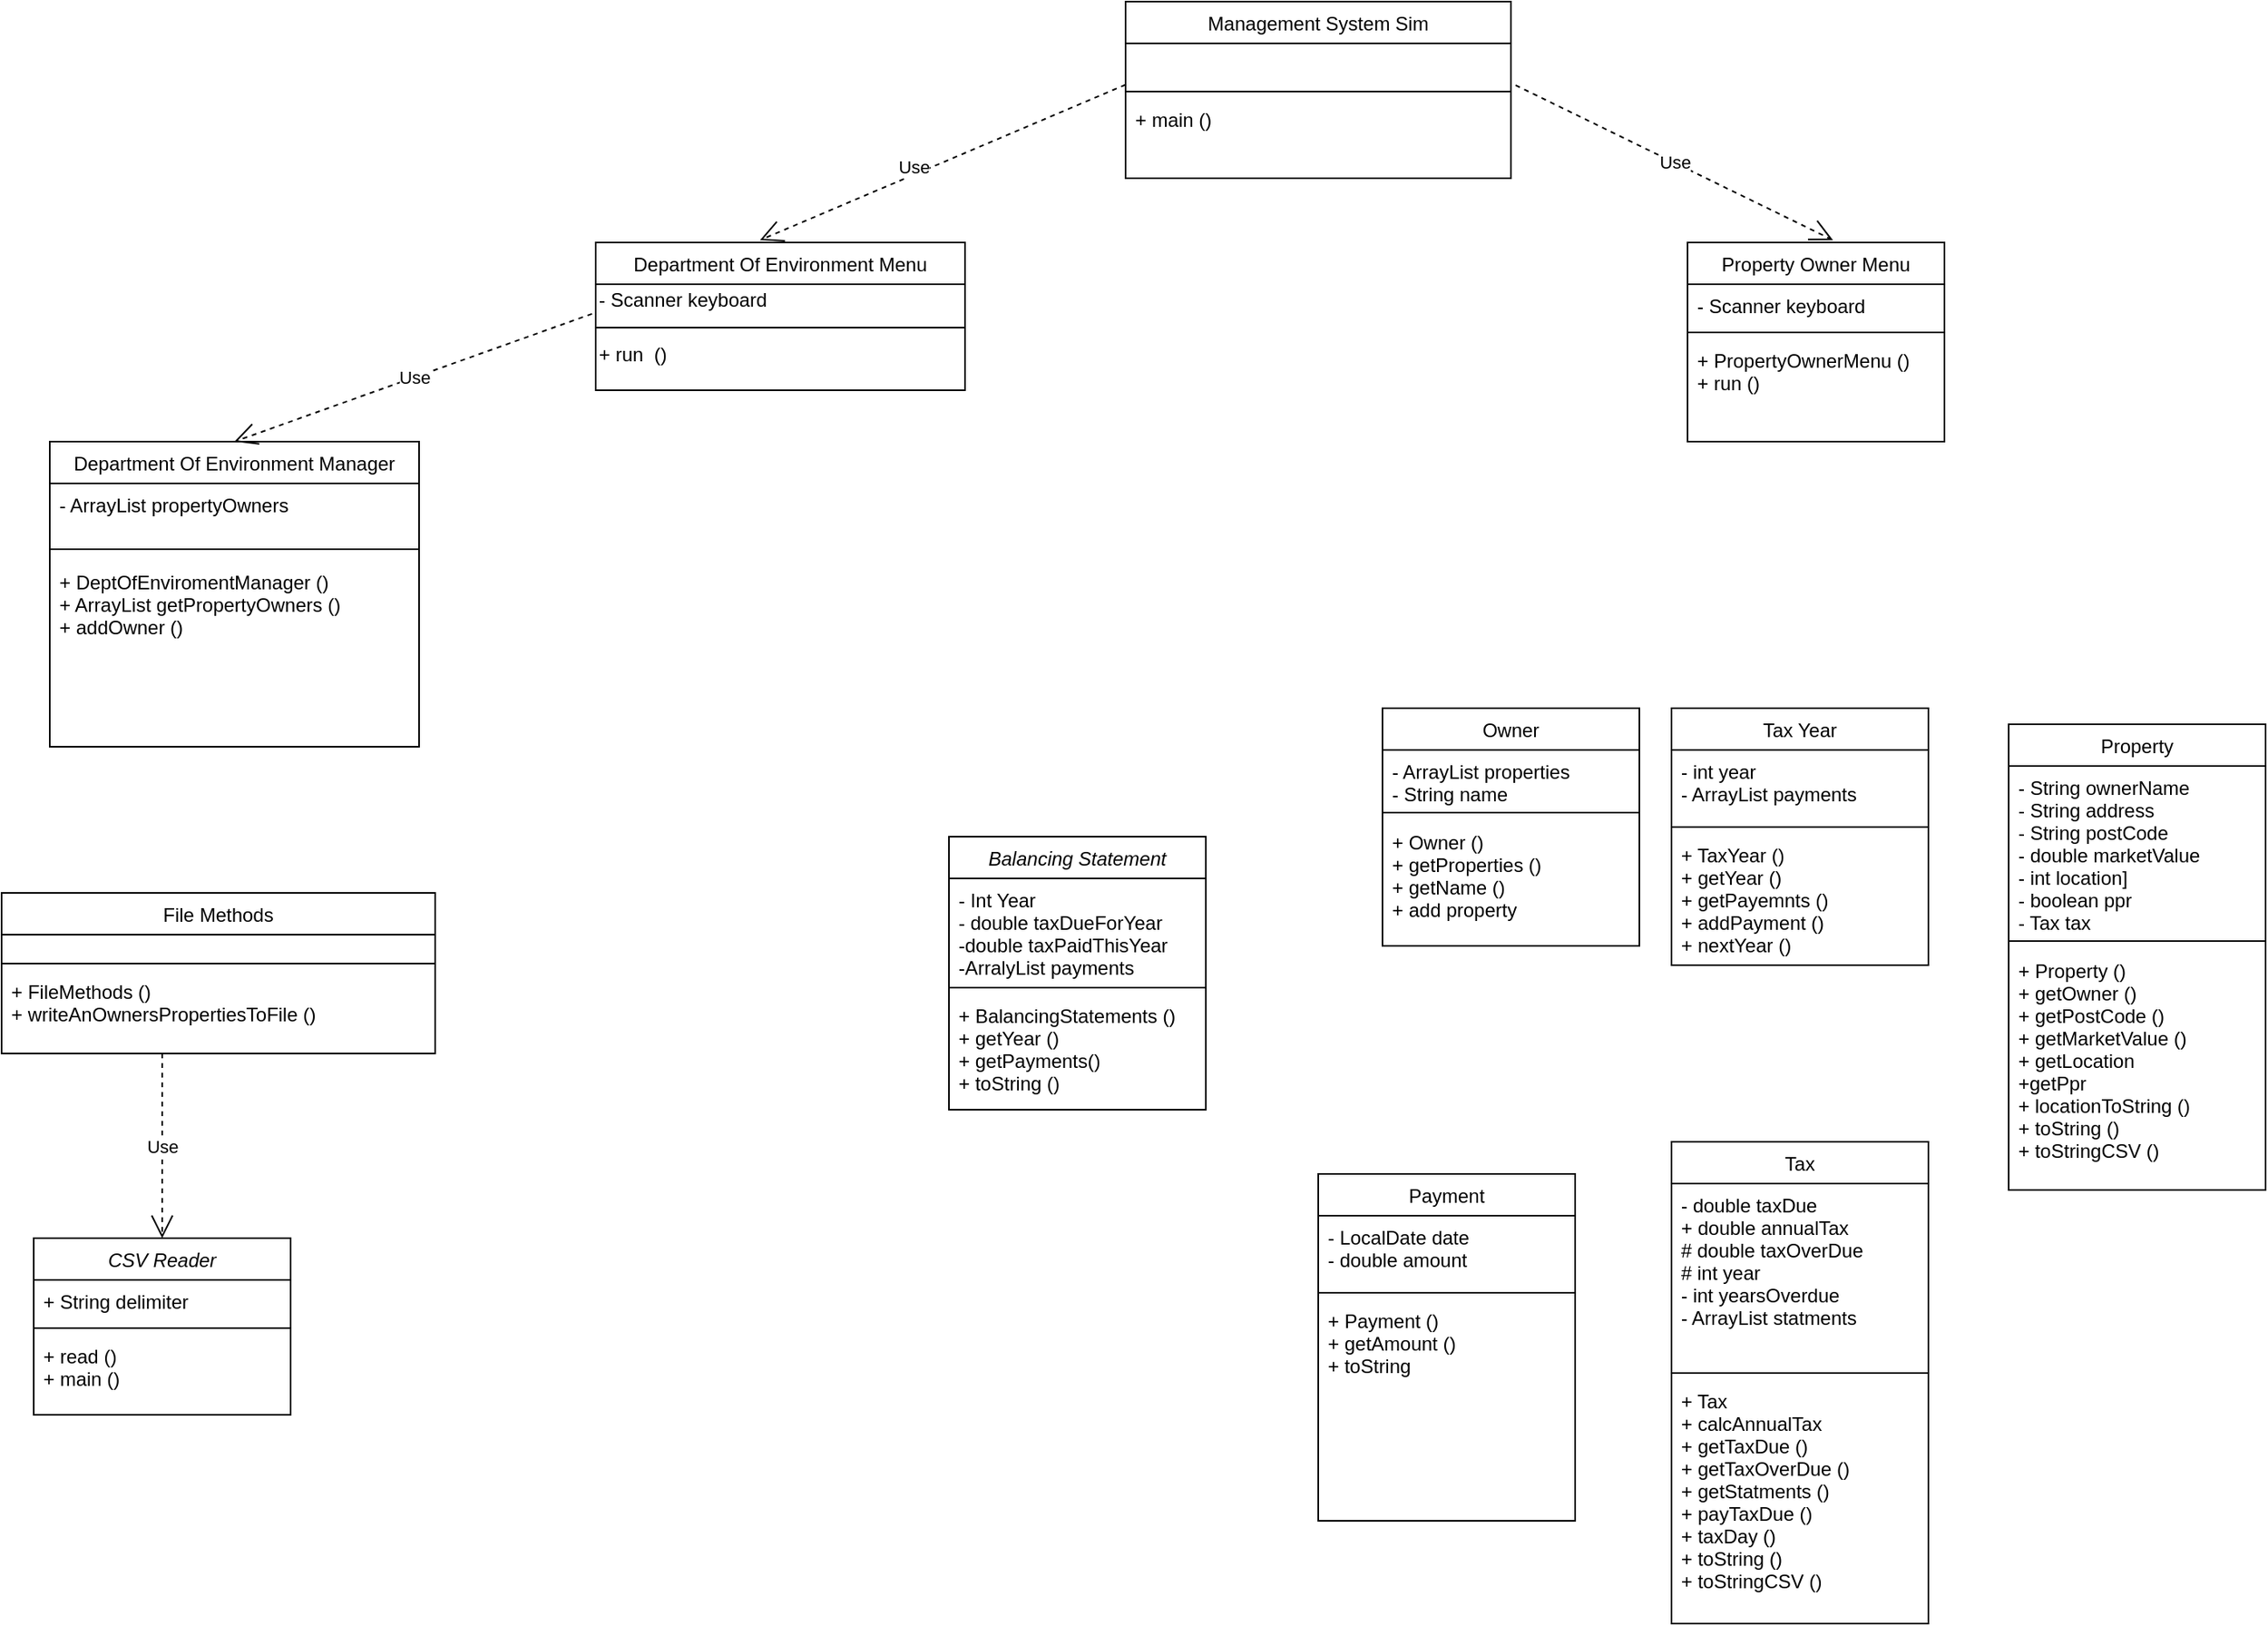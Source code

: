 <mxfile version="13.10.9" type="github">
  <diagram id="C5RBs43oDa-KdzZeNtuy" name="Page-1">
    <mxGraphModel dx="2500" dy="2065" grid="1" gridSize="10" guides="1" tooltips="1" connect="1" arrows="1" fold="1" page="1" pageScale="1" pageWidth="827" pageHeight="1169" math="0" shadow="0">
      <root>
        <mxCell id="WIyWlLk6GJQsqaUBKTNV-0" />
        <mxCell id="WIyWlLk6GJQsqaUBKTNV-1" parent="WIyWlLk6GJQsqaUBKTNV-0" />
        <mxCell id="zkfFHV4jXpPFQw0GAbJ--0" value="Balancing Statement" style="swimlane;fontStyle=2;align=center;verticalAlign=top;childLayout=stackLayout;horizontal=1;startSize=26;horizontalStack=0;resizeParent=1;resizeLast=0;collapsible=1;marginBottom=0;rounded=0;shadow=0;strokeWidth=1;" parent="WIyWlLk6GJQsqaUBKTNV-1" vertex="1">
          <mxGeometry x="200" y="50" width="160" height="170" as="geometry">
            <mxRectangle x="230" y="140" width="160" height="26" as="alternateBounds" />
          </mxGeometry>
        </mxCell>
        <mxCell id="zkfFHV4jXpPFQw0GAbJ--3" value="- Int Year&#xa;- double taxDueForYear&#xa;-double taxPaidThisYear&#xa;-ArralyList payments" style="text;align=left;verticalAlign=top;spacingLeft=4;spacingRight=4;overflow=hidden;rotatable=0;points=[[0,0.5],[1,0.5]];portConstraint=eastwest;rounded=0;shadow=0;html=0;" parent="zkfFHV4jXpPFQw0GAbJ--0" vertex="1">
          <mxGeometry y="26" width="160" height="64" as="geometry" />
        </mxCell>
        <mxCell id="zkfFHV4jXpPFQw0GAbJ--4" value="" style="line;html=1;strokeWidth=1;align=left;verticalAlign=middle;spacingTop=-1;spacingLeft=3;spacingRight=3;rotatable=0;labelPosition=right;points=[];portConstraint=eastwest;" parent="zkfFHV4jXpPFQw0GAbJ--0" vertex="1">
          <mxGeometry y="90" width="160" height="8" as="geometry" />
        </mxCell>
        <mxCell id="CVB_OSd5Eeginz5UbOOS-40" value="+ BalancingStatements ()&#xa;+ getYear ()&#xa;+ getPayments()&#xa;+ toString ()" style="text;align=left;verticalAlign=top;spacingLeft=4;spacingRight=4;overflow=hidden;rotatable=0;points=[[0,0.5],[1,0.5]];portConstraint=eastwest;rounded=0;shadow=0;html=0;" vertex="1" parent="zkfFHV4jXpPFQw0GAbJ--0">
          <mxGeometry y="98" width="160" height="64" as="geometry" />
        </mxCell>
        <mxCell id="zkfFHV4jXpPFQw0GAbJ--13" value="Department Of Environment Manager" style="swimlane;fontStyle=0;align=center;verticalAlign=top;childLayout=stackLayout;horizontal=1;startSize=26;horizontalStack=0;resizeParent=1;resizeLast=0;collapsible=1;marginBottom=0;rounded=0;shadow=0;strokeWidth=1;" parent="WIyWlLk6GJQsqaUBKTNV-1" vertex="1">
          <mxGeometry x="-360" y="-196" width="230" height="190" as="geometry">
            <mxRectangle x="340" y="380" width="170" height="26" as="alternateBounds" />
          </mxGeometry>
        </mxCell>
        <mxCell id="CVB_OSd5Eeginz5UbOOS-42" value="- ArrayList propertyOwners" style="text;align=left;verticalAlign=top;spacingLeft=4;spacingRight=4;overflow=hidden;rotatable=0;points=[[0,0.5],[1,0.5]];portConstraint=eastwest;rounded=0;shadow=0;html=0;" vertex="1" parent="zkfFHV4jXpPFQw0GAbJ--13">
          <mxGeometry y="26" width="230" height="34" as="geometry" />
        </mxCell>
        <mxCell id="CVB_OSd5Eeginz5UbOOS-12" value="" style="line;html=1;strokeWidth=1;align=left;verticalAlign=middle;spacingTop=-1;spacingLeft=3;spacingRight=3;rotatable=0;labelPosition=right;points=[];portConstraint=eastwest;" vertex="1" parent="zkfFHV4jXpPFQw0GAbJ--13">
          <mxGeometry y="60" width="230" height="14" as="geometry" />
        </mxCell>
        <mxCell id="CVB_OSd5Eeginz5UbOOS-43" value="+ DeptOfEnviromentManager ()&#xa;+ ArrayList getPropertyOwners ()&#xa;+ addOwner ()&#xa;" style="text;align=left;verticalAlign=top;spacingLeft=4;spacingRight=4;overflow=hidden;rotatable=0;points=[[0,0.5],[1,0.5]];portConstraint=eastwest;rounded=0;shadow=0;html=0;" vertex="1" parent="zkfFHV4jXpPFQw0GAbJ--13">
          <mxGeometry y="74" width="230" height="56" as="geometry" />
        </mxCell>
        <mxCell id="zkfFHV4jXpPFQw0GAbJ--17" value="File Methods" style="swimlane;fontStyle=0;align=center;verticalAlign=top;childLayout=stackLayout;horizontal=1;startSize=26;horizontalStack=0;resizeParent=1;resizeLast=0;collapsible=1;marginBottom=0;rounded=0;shadow=0;strokeWidth=1;" parent="WIyWlLk6GJQsqaUBKTNV-1" vertex="1">
          <mxGeometry x="-390" y="85" width="270" height="100" as="geometry">
            <mxRectangle x="550" y="140" width="160" height="26" as="alternateBounds" />
          </mxGeometry>
        </mxCell>
        <mxCell id="zkfFHV4jXpPFQw0GAbJ--22" value=" " style="text;align=left;verticalAlign=top;spacingLeft=4;spacingRight=4;overflow=hidden;rotatable=0;points=[[0,0.5],[1,0.5]];portConstraint=eastwest;rounded=0;shadow=0;html=0;" parent="zkfFHV4jXpPFQw0GAbJ--17" vertex="1">
          <mxGeometry y="26" width="270" height="14" as="geometry" />
        </mxCell>
        <mxCell id="zkfFHV4jXpPFQw0GAbJ--23" value="" style="line;html=1;strokeWidth=1;align=left;verticalAlign=middle;spacingTop=-1;spacingLeft=3;spacingRight=3;rotatable=0;labelPosition=right;points=[];portConstraint=eastwest;" parent="zkfFHV4jXpPFQw0GAbJ--17" vertex="1">
          <mxGeometry y="40" width="270" height="8" as="geometry" />
        </mxCell>
        <mxCell id="CVB_OSd5Eeginz5UbOOS-49" value="+ FileMethods ()&#xa;+ writeAnOwnersPropertiesToFile ()" style="text;align=left;verticalAlign=top;spacingLeft=4;spacingRight=4;overflow=hidden;rotatable=0;points=[[0,0.5],[1,0.5]];portConstraint=eastwest;rounded=0;shadow=0;html=0;" vertex="1" parent="zkfFHV4jXpPFQw0GAbJ--17">
          <mxGeometry y="48" width="270" height="42" as="geometry" />
        </mxCell>
        <mxCell id="CVB_OSd5Eeginz5UbOOS-4" value="CSV Reader" style="swimlane;fontStyle=2;align=center;verticalAlign=top;childLayout=stackLayout;horizontal=1;startSize=26;horizontalStack=0;resizeParent=1;resizeLast=0;collapsible=1;marginBottom=0;rounded=0;shadow=0;strokeWidth=1;" vertex="1" parent="WIyWlLk6GJQsqaUBKTNV-1">
          <mxGeometry x="-370" y="300" width="160" height="110" as="geometry">
            <mxRectangle x="120" y="360" width="160" height="26" as="alternateBounds" />
          </mxGeometry>
        </mxCell>
        <mxCell id="CVB_OSd5Eeginz5UbOOS-7" value="+ String delimiter" style="text;align=left;verticalAlign=top;spacingLeft=4;spacingRight=4;overflow=hidden;rotatable=0;points=[[0,0.5],[1,0.5]];portConstraint=eastwest;rounded=0;shadow=0;html=0;" vertex="1" parent="CVB_OSd5Eeginz5UbOOS-4">
          <mxGeometry y="26" width="160" height="26" as="geometry" />
        </mxCell>
        <mxCell id="CVB_OSd5Eeginz5UbOOS-8" value="" style="line;html=1;strokeWidth=1;align=left;verticalAlign=middle;spacingTop=-1;spacingLeft=3;spacingRight=3;rotatable=0;labelPosition=right;points=[];portConstraint=eastwest;" vertex="1" parent="CVB_OSd5Eeginz5UbOOS-4">
          <mxGeometry y="52" width="160" height="8" as="geometry" />
        </mxCell>
        <mxCell id="CVB_OSd5Eeginz5UbOOS-41" value="+ read ()&#xa;+ main ()" style="text;align=left;verticalAlign=top;spacingLeft=4;spacingRight=4;overflow=hidden;rotatable=0;points=[[0,0.5],[1,0.5]];portConstraint=eastwest;rounded=0;shadow=0;html=0;" vertex="1" parent="CVB_OSd5Eeginz5UbOOS-4">
          <mxGeometry y="60" width="160" height="50" as="geometry" />
        </mxCell>
        <mxCell id="CVB_OSd5Eeginz5UbOOS-13" value="Department Of Environment Menu" style="swimlane;fontStyle=0;align=center;verticalAlign=top;childLayout=stackLayout;horizontal=1;startSize=26;horizontalStack=0;resizeParent=1;resizeLast=0;collapsible=1;marginBottom=0;rounded=0;shadow=0;strokeWidth=1;" vertex="1" parent="WIyWlLk6GJQsqaUBKTNV-1">
          <mxGeometry x="-20" y="-320" width="230" height="92" as="geometry">
            <mxRectangle x="340" y="380" width="170" height="26" as="alternateBounds" />
          </mxGeometry>
        </mxCell>
        <mxCell id="CVB_OSd5Eeginz5UbOOS-38" value="- Scanner keyboard" style="text;html=1;align=left;verticalAlign=middle;resizable=0;points=[];autosize=1;" vertex="1" parent="CVB_OSd5Eeginz5UbOOS-13">
          <mxGeometry y="26" width="230" height="20" as="geometry" />
        </mxCell>
        <mxCell id="CVB_OSd5Eeginz5UbOOS-14" value="" style="line;html=1;strokeWidth=1;align=left;verticalAlign=middle;spacingTop=-1;spacingLeft=3;spacingRight=3;rotatable=0;labelPosition=right;points=[];portConstraint=eastwest;" vertex="1" parent="CVB_OSd5Eeginz5UbOOS-13">
          <mxGeometry y="46" width="230" height="14" as="geometry" />
        </mxCell>
        <mxCell id="CVB_OSd5Eeginz5UbOOS-44" value="+ run&amp;nbsp; ()" style="text;html=1;align=left;verticalAlign=middle;resizable=0;points=[];autosize=1;" vertex="1" parent="CVB_OSd5Eeginz5UbOOS-13">
          <mxGeometry y="60" width="230" height="20" as="geometry" />
        </mxCell>
        <mxCell id="CVB_OSd5Eeginz5UbOOS-15" value=" " style="text;align=left;verticalAlign=top;spacingLeft=4;spacingRight=4;overflow=hidden;rotatable=0;points=[[0,0.5],[1,0.5]];portConstraint=eastwest;rounded=0;shadow=0;html=0;" vertex="1" parent="WIyWlLk6GJQsqaUBKTNV-1">
          <mxGeometry x="40" y="496" width="160" height="26" as="geometry" />
        </mxCell>
        <mxCell id="CVB_OSd5Eeginz5UbOOS-16" value="Management System Sim" style="swimlane;fontStyle=0;align=center;verticalAlign=top;childLayout=stackLayout;horizontal=1;startSize=26;horizontalStack=0;resizeParent=1;resizeLast=0;collapsible=1;marginBottom=0;rounded=0;shadow=0;strokeWidth=1;" vertex="1" parent="WIyWlLk6GJQsqaUBKTNV-1">
          <mxGeometry x="310" y="-470" width="240" height="110" as="geometry">
            <mxRectangle x="550" y="140" width="160" height="26" as="alternateBounds" />
          </mxGeometry>
        </mxCell>
        <mxCell id="CVB_OSd5Eeginz5UbOOS-17" value=" " style="text;align=left;verticalAlign=top;spacingLeft=4;spacingRight=4;overflow=hidden;rotatable=0;points=[[0,0.5],[1,0.5]];portConstraint=eastwest;rounded=0;shadow=0;html=0;" vertex="1" parent="CVB_OSd5Eeginz5UbOOS-16">
          <mxGeometry y="26" width="240" height="26" as="geometry" />
        </mxCell>
        <mxCell id="CVB_OSd5Eeginz5UbOOS-18" value="" style="line;html=1;strokeWidth=1;align=left;verticalAlign=middle;spacingTop=-1;spacingLeft=3;spacingRight=3;rotatable=0;labelPosition=right;points=[];portConstraint=eastwest;" vertex="1" parent="CVB_OSd5Eeginz5UbOOS-16">
          <mxGeometry y="52" width="240" height="8" as="geometry" />
        </mxCell>
        <mxCell id="CVB_OSd5Eeginz5UbOOS-47" value="+ main ()" style="text;align=left;verticalAlign=top;spacingLeft=4;spacingRight=4;overflow=hidden;rotatable=0;points=[[0,0.5],[1,0.5]];portConstraint=eastwest;rounded=0;shadow=0;html=0;" vertex="1" parent="CVB_OSd5Eeginz5UbOOS-16">
          <mxGeometry y="60" width="240" height="40" as="geometry" />
        </mxCell>
        <mxCell id="CVB_OSd5Eeginz5UbOOS-19" value="Owner" style="swimlane;fontStyle=0;align=center;verticalAlign=top;childLayout=stackLayout;horizontal=1;startSize=26;horizontalStack=0;resizeParent=1;resizeLast=0;collapsible=1;marginBottom=0;rounded=0;shadow=0;strokeWidth=1;" vertex="1" parent="WIyWlLk6GJQsqaUBKTNV-1">
          <mxGeometry x="470" y="-30" width="160" height="148" as="geometry">
            <mxRectangle x="550" y="140" width="160" height="26" as="alternateBounds" />
          </mxGeometry>
        </mxCell>
        <mxCell id="CVB_OSd5Eeginz5UbOOS-20" value="- ArrayList properties&#xa;- String name" style="text;align=left;verticalAlign=top;spacingLeft=4;spacingRight=4;overflow=hidden;rotatable=0;points=[[0,0.5],[1,0.5]];portConstraint=eastwest;rounded=0;shadow=0;html=0;" vertex="1" parent="CVB_OSd5Eeginz5UbOOS-19">
          <mxGeometry y="26" width="160" height="34" as="geometry" />
        </mxCell>
        <mxCell id="CVB_OSd5Eeginz5UbOOS-21" value="" style="line;html=1;strokeWidth=1;align=left;verticalAlign=middle;spacingTop=-1;spacingLeft=3;spacingRight=3;rotatable=0;labelPosition=right;points=[];portConstraint=eastwest;" vertex="1" parent="CVB_OSd5Eeginz5UbOOS-19">
          <mxGeometry y="60" width="160" height="10" as="geometry" />
        </mxCell>
        <mxCell id="CVB_OSd5Eeginz5UbOOS-48" value="+ Owner ()&#xa;+ getProperties ()&#xa;+ getName ()&#xa;+ add property" style="text;align=left;verticalAlign=top;spacingLeft=4;spacingRight=4;overflow=hidden;rotatable=0;points=[[0,0.5],[1,0.5]];portConstraint=eastwest;rounded=0;shadow=0;html=0;" vertex="1" parent="CVB_OSd5Eeginz5UbOOS-19">
          <mxGeometry y="70" width="160" height="64" as="geometry" />
        </mxCell>
        <mxCell id="CVB_OSd5Eeginz5UbOOS-22" value="Payment" style="swimlane;fontStyle=0;align=center;verticalAlign=top;childLayout=stackLayout;horizontal=1;startSize=26;horizontalStack=0;resizeParent=1;resizeLast=0;collapsible=1;marginBottom=0;rounded=0;shadow=0;strokeWidth=1;" vertex="1" parent="WIyWlLk6GJQsqaUBKTNV-1">
          <mxGeometry x="430" y="260" width="160" height="216" as="geometry">
            <mxRectangle x="550" y="140" width="160" height="26" as="alternateBounds" />
          </mxGeometry>
        </mxCell>
        <mxCell id="CVB_OSd5Eeginz5UbOOS-23" value="- LocalDate date&#xa;- double amount" style="text;align=left;verticalAlign=top;spacingLeft=4;spacingRight=4;overflow=hidden;rotatable=0;points=[[0,0.5],[1,0.5]];portConstraint=eastwest;rounded=0;shadow=0;html=0;" vertex="1" parent="CVB_OSd5Eeginz5UbOOS-22">
          <mxGeometry y="26" width="160" height="44" as="geometry" />
        </mxCell>
        <mxCell id="CVB_OSd5Eeginz5UbOOS-24" value="" style="line;html=1;strokeWidth=1;align=left;verticalAlign=middle;spacingTop=-1;spacingLeft=3;spacingRight=3;rotatable=0;labelPosition=right;points=[];portConstraint=eastwest;" vertex="1" parent="CVB_OSd5Eeginz5UbOOS-22">
          <mxGeometry y="70" width="160" height="8" as="geometry" />
        </mxCell>
        <mxCell id="CVB_OSd5Eeginz5UbOOS-50" value="+ Payment ()&#xa;+ getAmount ()&#xa;+ toString" style="text;align=left;verticalAlign=top;spacingLeft=4;spacingRight=4;overflow=hidden;rotatable=0;points=[[0,0.5],[1,0.5]];portConstraint=eastwest;rounded=0;shadow=0;html=0;" vertex="1" parent="CVB_OSd5Eeginz5UbOOS-22">
          <mxGeometry y="78" width="160" height="64" as="geometry" />
        </mxCell>
        <mxCell id="CVB_OSd5Eeginz5UbOOS-25" value="Property" style="swimlane;fontStyle=0;align=center;verticalAlign=top;childLayout=stackLayout;horizontal=1;startSize=26;horizontalStack=0;resizeParent=1;resizeLast=0;collapsible=1;marginBottom=0;rounded=0;shadow=0;strokeWidth=1;" vertex="1" parent="WIyWlLk6GJQsqaUBKTNV-1">
          <mxGeometry x="860" y="-20" width="160" height="290" as="geometry">
            <mxRectangle x="550" y="140" width="160" height="26" as="alternateBounds" />
          </mxGeometry>
        </mxCell>
        <mxCell id="CVB_OSd5Eeginz5UbOOS-26" value="- String ownerName&#xa;- String address&#xa;- String postCode&#xa;- double marketValue&#xa;- int location]&#xa;- boolean ppr&#xa;- Tax tax" style="text;align=left;verticalAlign=top;spacingLeft=4;spacingRight=4;overflow=hidden;rotatable=0;points=[[0,0.5],[1,0.5]];portConstraint=eastwest;rounded=0;shadow=0;html=0;" vertex="1" parent="CVB_OSd5Eeginz5UbOOS-25">
          <mxGeometry y="26" width="160" height="104" as="geometry" />
        </mxCell>
        <mxCell id="CVB_OSd5Eeginz5UbOOS-27" value="" style="line;html=1;strokeWidth=1;align=left;verticalAlign=middle;spacingTop=-1;spacingLeft=3;spacingRight=3;rotatable=0;labelPosition=right;points=[];portConstraint=eastwest;" vertex="1" parent="CVB_OSd5Eeginz5UbOOS-25">
          <mxGeometry y="130" width="160" height="10" as="geometry" />
        </mxCell>
        <mxCell id="CVB_OSd5Eeginz5UbOOS-51" value="+ Property ()&#xa;+ getOwner ()&#xa;+ getPostCode ()&#xa;+ getMarketValue ()&#xa;+ getLocation&#xa;+getPpr&#xa;+ locationToString ()&#xa;+ toString ()&#xa;+ toStringCSV ()" style="text;align=left;verticalAlign=top;spacingLeft=4;spacingRight=4;overflow=hidden;rotatable=0;points=[[0,0.5],[1,0.5]];portConstraint=eastwest;rounded=0;shadow=0;html=0;" vertex="1" parent="CVB_OSd5Eeginz5UbOOS-25">
          <mxGeometry y="140" width="160" height="140" as="geometry" />
        </mxCell>
        <mxCell id="CVB_OSd5Eeginz5UbOOS-28" value="Property Owner Menu" style="swimlane;fontStyle=0;align=center;verticalAlign=top;childLayout=stackLayout;horizontal=1;startSize=26;horizontalStack=0;resizeParent=1;resizeLast=0;collapsible=1;marginBottom=0;rounded=0;shadow=0;strokeWidth=1;" vertex="1" parent="WIyWlLk6GJQsqaUBKTNV-1">
          <mxGeometry x="660" y="-320" width="160" height="124" as="geometry">
            <mxRectangle x="550" y="140" width="160" height="26" as="alternateBounds" />
          </mxGeometry>
        </mxCell>
        <mxCell id="CVB_OSd5Eeginz5UbOOS-29" value="- Scanner keyboard" style="text;align=left;verticalAlign=top;spacingLeft=4;spacingRight=4;overflow=hidden;rotatable=0;points=[[0,0.5],[1,0.5]];portConstraint=eastwest;rounded=0;shadow=0;html=0;" vertex="1" parent="CVB_OSd5Eeginz5UbOOS-28">
          <mxGeometry y="26" width="160" height="26" as="geometry" />
        </mxCell>
        <mxCell id="CVB_OSd5Eeginz5UbOOS-30" value="" style="line;html=1;strokeWidth=1;align=left;verticalAlign=middle;spacingTop=-1;spacingLeft=3;spacingRight=3;rotatable=0;labelPosition=right;points=[];portConstraint=eastwest;" vertex="1" parent="CVB_OSd5Eeginz5UbOOS-28">
          <mxGeometry y="52" width="160" height="8" as="geometry" />
        </mxCell>
        <mxCell id="CVB_OSd5Eeginz5UbOOS-52" value="+ PropertyOwnerMenu ()&#xa;+ run ()" style="text;align=left;verticalAlign=top;spacingLeft=4;spacingRight=4;overflow=hidden;rotatable=0;points=[[0,0.5],[1,0.5]];portConstraint=eastwest;rounded=0;shadow=0;html=0;" vertex="1" parent="CVB_OSd5Eeginz5UbOOS-28">
          <mxGeometry y="60" width="160" height="64" as="geometry" />
        </mxCell>
        <mxCell id="CVB_OSd5Eeginz5UbOOS-31" value="Tax Year" style="swimlane;fontStyle=0;align=center;verticalAlign=top;childLayout=stackLayout;horizontal=1;startSize=26;horizontalStack=0;resizeParent=1;resizeLast=0;collapsible=1;marginBottom=0;rounded=0;shadow=0;strokeWidth=1;" vertex="1" parent="WIyWlLk6GJQsqaUBKTNV-1">
          <mxGeometry x="650" y="-30" width="160" height="160" as="geometry">
            <mxRectangle x="550" y="140" width="160" height="26" as="alternateBounds" />
          </mxGeometry>
        </mxCell>
        <mxCell id="CVB_OSd5Eeginz5UbOOS-32" value="- int year&#xa;- ArrayList payments" style="text;align=left;verticalAlign=top;spacingLeft=4;spacingRight=4;overflow=hidden;rotatable=0;points=[[0,0.5],[1,0.5]];portConstraint=eastwest;rounded=0;shadow=0;html=0;" vertex="1" parent="CVB_OSd5Eeginz5UbOOS-31">
          <mxGeometry y="26" width="160" height="44" as="geometry" />
        </mxCell>
        <mxCell id="CVB_OSd5Eeginz5UbOOS-33" value="" style="line;html=1;strokeWidth=1;align=left;verticalAlign=middle;spacingTop=-1;spacingLeft=3;spacingRight=3;rotatable=0;labelPosition=right;points=[];portConstraint=eastwest;" vertex="1" parent="CVB_OSd5Eeginz5UbOOS-31">
          <mxGeometry y="70" width="160" height="8" as="geometry" />
        </mxCell>
        <mxCell id="CVB_OSd5Eeginz5UbOOS-54" value="+ TaxYear ()&#xa;+ getYear ()&#xa;+ getPayemnts ()&#xa;+ addPayment ()&#xa;+ nextYear ()" style="text;align=left;verticalAlign=top;spacingLeft=4;spacingRight=4;overflow=hidden;rotatable=0;points=[[0,0.5],[1,0.5]];portConstraint=eastwest;rounded=0;shadow=0;html=0;" vertex="1" parent="CVB_OSd5Eeginz5UbOOS-31">
          <mxGeometry y="78" width="160" height="82" as="geometry" />
        </mxCell>
        <mxCell id="CVB_OSd5Eeginz5UbOOS-34" value="Tax" style="swimlane;fontStyle=0;align=center;verticalAlign=top;childLayout=stackLayout;horizontal=1;startSize=26;horizontalStack=0;resizeParent=1;resizeLast=0;collapsible=1;marginBottom=0;rounded=0;shadow=0;strokeWidth=1;" vertex="1" parent="WIyWlLk6GJQsqaUBKTNV-1">
          <mxGeometry x="650" y="240" width="160" height="300" as="geometry">
            <mxRectangle x="550" y="140" width="160" height="26" as="alternateBounds" />
          </mxGeometry>
        </mxCell>
        <mxCell id="CVB_OSd5Eeginz5UbOOS-35" value="- double taxDue&#xa;+ double annualTax&#xa;# double taxOverDue&#xa;# int year&#xa;- int yearsOverdue&#xa;- ArrayList statments" style="text;align=left;verticalAlign=top;spacingLeft=4;spacingRight=4;overflow=hidden;rotatable=0;points=[[0,0.5],[1,0.5]];portConstraint=eastwest;rounded=0;shadow=0;html=0;" vertex="1" parent="CVB_OSd5Eeginz5UbOOS-34">
          <mxGeometry y="26" width="160" height="114" as="geometry" />
        </mxCell>
        <mxCell id="CVB_OSd5Eeginz5UbOOS-36" value="" style="line;html=1;strokeWidth=1;align=left;verticalAlign=middle;spacingTop=-1;spacingLeft=3;spacingRight=3;rotatable=0;labelPosition=right;points=[];portConstraint=eastwest;" vertex="1" parent="CVB_OSd5Eeginz5UbOOS-34">
          <mxGeometry y="140" width="160" height="8" as="geometry" />
        </mxCell>
        <mxCell id="CVB_OSd5Eeginz5UbOOS-53" value="+ Tax&#xa;+ calcAnnualTax&#xa;+ getTaxDue ()&#xa;+ getTaxOverDue ()&#xa;+ getStatments ()&#xa;+ payTaxDue ()&#xa;+ taxDay ()&#xa;+ toString ()&#xa;+ toStringCSV ()" style="text;align=left;verticalAlign=top;spacingLeft=4;spacingRight=4;overflow=hidden;rotatable=0;points=[[0,0.5],[1,0.5]];portConstraint=eastwest;rounded=0;shadow=0;html=0;" vertex="1" parent="CVB_OSd5Eeginz5UbOOS-34">
          <mxGeometry y="148" width="160" height="142" as="geometry" />
        </mxCell>
        <mxCell id="CVB_OSd5Eeginz5UbOOS-56" value="Use" style="endArrow=open;endSize=12;dashed=1;html=1;entryX=0.566;entryY=-0.012;entryDx=0;entryDy=0;entryPerimeter=0;exitX=1.012;exitY=1.002;exitDx=0;exitDy=0;exitPerimeter=0;" edge="1" parent="WIyWlLk6GJQsqaUBKTNV-1" source="CVB_OSd5Eeginz5UbOOS-17" target="CVB_OSd5Eeginz5UbOOS-28">
          <mxGeometry width="160" relative="1" as="geometry">
            <mxPoint x="720" y="-520" as="sourcePoint" />
            <mxPoint x="880" y="-420" as="targetPoint" />
          </mxGeometry>
        </mxCell>
        <mxCell id="CVB_OSd5Eeginz5UbOOS-58" value="Use" style="endArrow=open;endSize=12;dashed=1;html=1;entryX=0.445;entryY=-0.016;entryDx=0;entryDy=0;entryPerimeter=0;exitX=0.581;exitY=-0.031;exitDx=0;exitDy=0;exitPerimeter=0;" edge="1" parent="WIyWlLk6GJQsqaUBKTNV-1" target="CVB_OSd5Eeginz5UbOOS-13">
          <mxGeometry x="0.146" y="-4" width="160" relative="1" as="geometry">
            <mxPoint x="310.0" y="-418.264" as="sourcePoint" />
            <mxPoint x="109.92" y="-510.002" as="targetPoint" />
            <mxPoint as="offset" />
          </mxGeometry>
        </mxCell>
        <mxCell id="CVB_OSd5Eeginz5UbOOS-59" value="Use" style="endArrow=open;endSize=12;dashed=1;html=1;entryX=0.5;entryY=0;entryDx=0;entryDy=0;exitX=1.012;exitY=1.002;exitDx=0;exitDy=0;exitPerimeter=0;" edge="1" parent="WIyWlLk6GJQsqaUBKTNV-1" target="CVB_OSd5Eeginz5UbOOS-4">
          <mxGeometry width="160" relative="1" as="geometry">
            <mxPoint x="-290.0" y="185.002" as="sourcePoint" />
            <mxPoint x="-92.32" y="281.462" as="targetPoint" />
          </mxGeometry>
        </mxCell>
        <mxCell id="CVB_OSd5Eeginz5UbOOS-60" value="Use" style="endArrow=open;endSize=12;dashed=1;html=1;exitX=-0.01;exitY=0.921;exitDx=0;exitDy=0;exitPerimeter=0;entryX=0.5;entryY=0;entryDx=0;entryDy=0;" edge="1" parent="WIyWlLk6GJQsqaUBKTNV-1" source="CVB_OSd5Eeginz5UbOOS-38" target="zkfFHV4jXpPFQw0GAbJ--13">
          <mxGeometry width="160" relative="1" as="geometry">
            <mxPoint x="180" y="-120" as="sourcePoint" />
            <mxPoint x="340" y="-120" as="targetPoint" />
          </mxGeometry>
        </mxCell>
      </root>
    </mxGraphModel>
  </diagram>
</mxfile>
